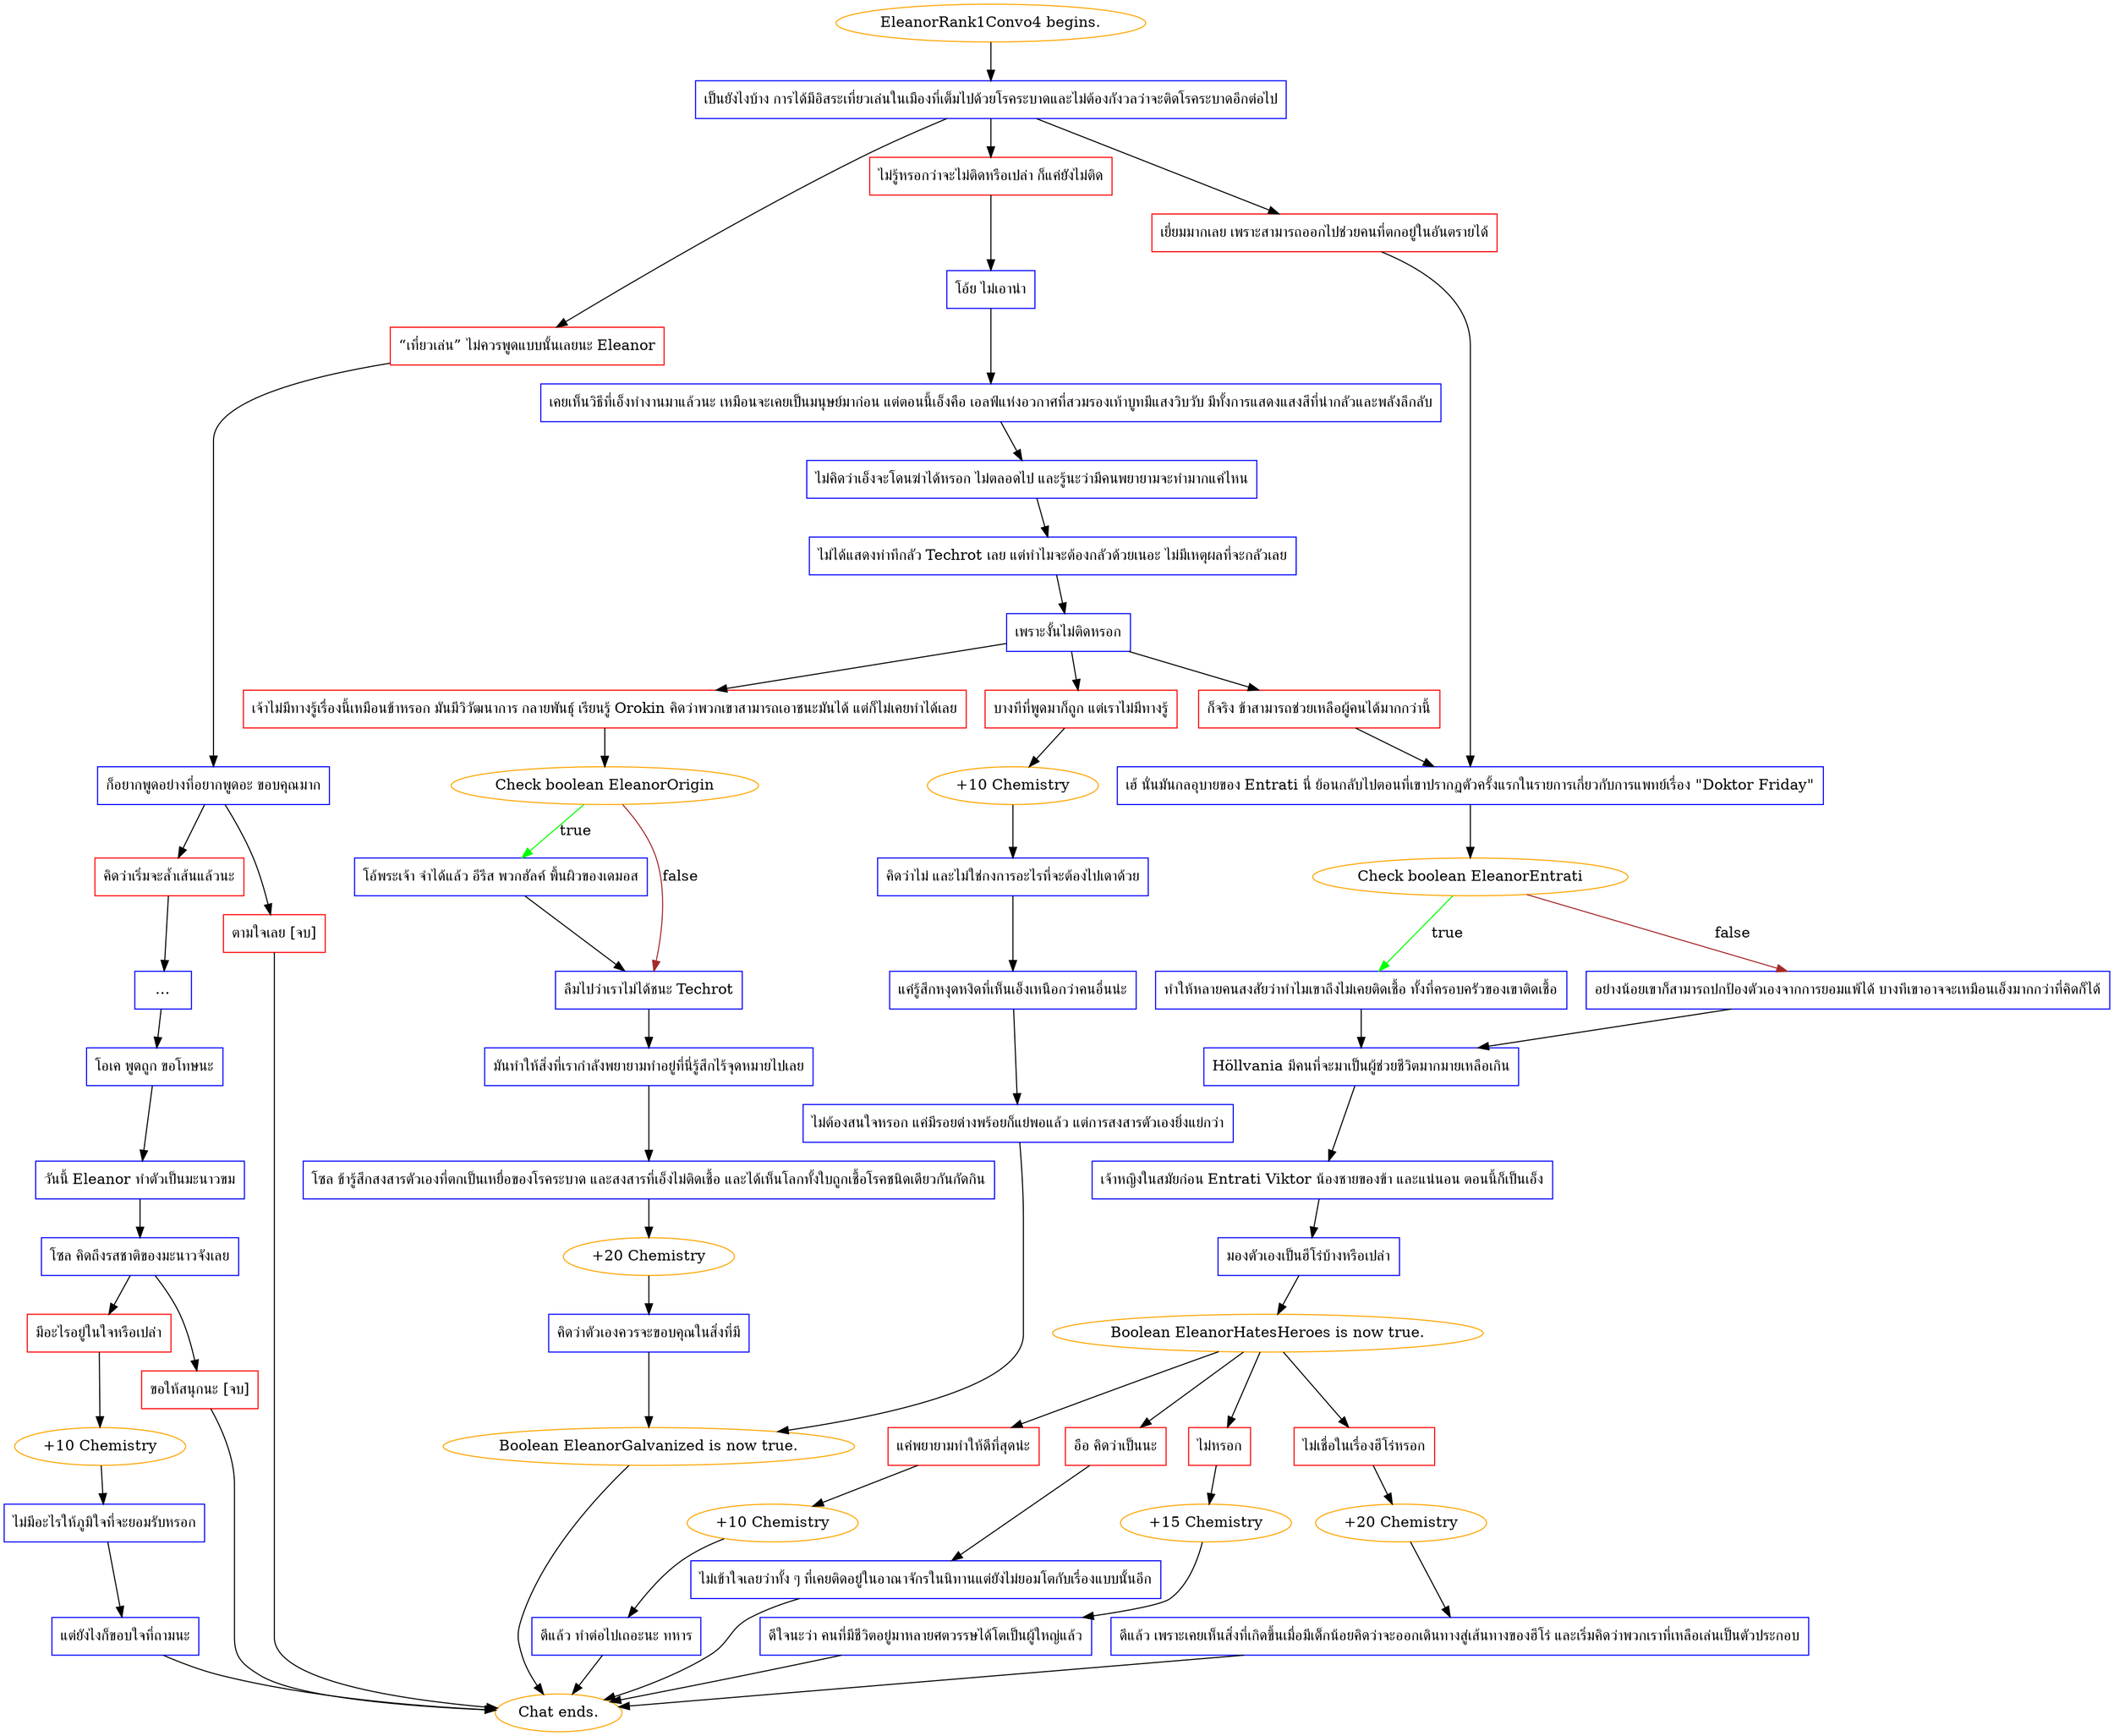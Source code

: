 digraph {
	"EleanorRank1Convo4 begins." [color=orange];
		"EleanorRank1Convo4 begins." -> j4214060887;
	j4214060887 [label="เป็นยังไงบ้าง การได้มีอิสระเที่ยวเล่นในเมืองที่เต็มไปด้วยโรคระบาดและไม่ต้องกังวลว่าจะติดโรคระบาดอีกต่อไป",shape=box,color=blue];
		j4214060887 -> j2943804575;
		j4214060887 -> j148487719;
		j4214060887 -> j629204980;
	j2943804575 [label="“เที่ยวเล่น” ไม่ควรพูดแบบนั้นเลยนะ Eleanor",shape=box,color=red];
		j2943804575 -> j636588135;
	j148487719 [label="ไม่รู้หรอกว่าจะไม่ติดหรือเปล่า ก็แค่ยังไม่ติด",shape=box,color=red];
		j148487719 -> j3897974159;
	j629204980 [label="เยี่ยมมากเลย เพราะสามารถออกไปช่วยคนที่ตกอยู่ในอันตรายได้",shape=box,color=red];
		j629204980 -> j3672939102;
	j636588135 [label="ก็อยากพูดอย่างที่อยากพูดอะ ขอบคุณมาก",shape=box,color=blue];
		j636588135 -> j838932133;
		j636588135 -> j1260224778;
	j3897974159 [label="โอ้ย ไม่เอาน่า",shape=box,color=blue];
		j3897974159 -> j560453295;
	j3672939102 [label="เฮ้ นั่นมันกลอุบายของ Entrati นี่ ย้อนกลับไปตอนที่เขาปรากฏตัวครั้งแรกในรายการเกี่ยวกับการแพทย์เรื่อง \"Doktor Friday\"",shape=box,color=blue];
		j3672939102 -> j1926239255;
	j838932133 [label="คิดว่าเริ่มจะล้ำเส้นแล้วนะ",shape=box,color=red];
		j838932133 -> j108747235;
	j1260224778 [label="ตามใจเลย [จบ]",shape=box,color=red];
		j1260224778 -> "Chat ends.";
	j560453295 [label="เคยเห็นวิธีที่เอ็งทำงานมาแล้วนะ เหมือนจะเคยเป็นมนุษย์มาก่อน แต่ตอนนี้เอ็งคือ เอลฟ์แห่งอวกาศที่สวมรองเท้าบูทมีแสงวิบวับ มีทั้งการแสดงแสงสีที่น่ากลัวและพลังลึกลับ",shape=box,color=blue];
		j560453295 -> j3931755429;
	j1926239255 [label="Check boolean EleanorEntrati",color=orange];
		j1926239255 -> j3591525236 [label=true,color=green];
		j1926239255 -> j2185188665 [label=false,color=brown];
	j108747235 [label="…",shape=box,color=blue];
		j108747235 -> j3753380106;
	"Chat ends." [color=orange];
	j3931755429 [label="ไม่คิดว่าเอ็งจะโดนฆ่าได้หรอก ไม่ตลอดไป และรู้นะว่ามีคนพยายามจะทำมากแค่ไหน",shape=box,color=blue];
		j3931755429 -> j2802845323;
	j3591525236 [label="ทำให้หลายคนสงสัยว่าทำไมเขาถึงไม่เคยติดเชื้อ ทั้งที่ครอบครัวของเขาติดเชื้อ",shape=box,color=blue];
		j3591525236 -> j3258095522;
	j2185188665 [label="อย่างน้อยเขาก็สามารถปกป้องตัวเองจากการยอมแพ้ได้ บางทีเขาอาจจะเหมือนเอ็งมากกว่าที่คิดก็ได้",shape=box,color=blue];
		j2185188665 -> j3258095522;
	j3753380106 [label="โอเค พูดถูก ขอโทษนะ",shape=box,color=blue];
		j3753380106 -> j3265609724;
	j2802845323 [label="ไม่ได้แสดงท่าทีกลัว Techrot เลย แต่ทำไมจะต้องกลัวด้วยเนอะ ไม่มีเหตุผลที่จะกลัวเลย",shape=box,color=blue];
		j2802845323 -> j3583696922;
	j3258095522 [label="Höllvania มีคนที่จะมาเป็นผู้ช่วยชีวิตมากมายเหลือเกิน",shape=box,color=blue];
		j3258095522 -> j464541080;
	j3265609724 [label="วันนี้ Eleanor ทำตัวเป็นมะนาวขม",shape=box,color=blue];
		j3265609724 -> j2543802706;
	j3583696922 [label="เพราะงั้นไม่ติดหรอก",shape=box,color=blue];
		j3583696922 -> j3299591030;
		j3583696922 -> j3238709290;
		j3583696922 -> j4246588669;
	j464541080 [label="เจ้าหญิงในสมัยก่อน Entrati Viktor น้องชายของข้า และแน่นอน ตอนนี้ก็เป็นเอ็ง",shape=box,color=blue];
		j464541080 -> j3981850489;
	j2543802706 [label="โซล คิดถึงรสชาติของมะนาวจังเลย",shape=box,color=blue];
		j2543802706 -> j3320102532;
		j2543802706 -> j1155085194;
	j3299591030 [label="เจ้าไม่มีทางรู้เรื่องนี้เหมือนข้าหรอก มันมีวิวัฒนาการ กลายพันธุ์ เรียนรู้ Orokin คิดว่าพวกเขาสามารถเอาชนะมันได้ แต่ก็ไม่เคยทำได้เลย",shape=box,color=red];
		j3299591030 -> j456008439;
	j3238709290 [label="บางทีที่พูดมาก็ถูก แต่เราไม่มีทางรู้",shape=box,color=red];
		j3238709290 -> j2975096369;
	j4246588669 [label="ก็จริง ข้าสามารถช่วยเหลือผู้คนได้มากกว่านี้",shape=box,color=red];
		j4246588669 -> j3672939102;
	j3981850489 [label="มองตัวเองเป็นฮีโร่บ้างหรือเปล่า",shape=box,color=blue];
		j3981850489 -> j1421556286;
	j3320102532 [label="มีอะไรอยู่ในใจหรือเปล่า",shape=box,color=red];
		j3320102532 -> j4137665706;
	j1155085194 [label="ขอให้สนุกนะ [จบ]",shape=box,color=red];
		j1155085194 -> "Chat ends.";
	j456008439 [label="Check boolean EleanorOrigin",color=orange];
		j456008439 -> j1054737061 [label=true,color=green];
		j456008439 -> j1007524684 [label=false,color=brown];
	j2975096369 [label="+10 Chemistry",color=orange];
		j2975096369 -> j2632625300;
	j1421556286 [label="Boolean EleanorHatesHeroes is now true.",color=orange];
		j1421556286 -> j2094639156;
		j1421556286 -> j1942922773;
		j1421556286 -> j1432795107;
		j1421556286 -> j3046560963;
	j4137665706 [label="+10 Chemistry",color=orange];
		j4137665706 -> j195456895;
	j1054737061 [label="โอ้พระเจ้า จำได้แล้ว อีรีส พวกฮัลค์ พื้นผิวของเดมอส",shape=box,color=blue];
		j1054737061 -> j1007524684;
	j1007524684 [label="ลืมไปว่าเราไม่ได้ชนะ Techrot",shape=box,color=blue];
		j1007524684 -> j915634849;
	j2632625300 [label="คิดว่าไม่ และไม่ใช่กงการอะไรที่จะต้องไปเดาด้วย",shape=box,color=blue];
		j2632625300 -> j1391999556;
	j2094639156 [label="แค่พยายามทำให้ดีที่สุดน่ะ",shape=box,color=red];
		j2094639156 -> j2243802790;
	j1942922773 [label="อือ คิดว่าเป็นนะ",shape=box,color=red];
		j1942922773 -> j700608481;
	j1432795107 [label="ไม่หรอก",shape=box,color=red];
		j1432795107 -> j3895473406;
	j3046560963 [label="ไม่เชื่อในเรื่องฮีโร่หรอก",shape=box,color=red];
		j3046560963 -> j3212246060;
	j195456895 [label="ไม่มีอะไรให้ภูมิใจที่จะยอมรับหรอก",shape=box,color=blue];
		j195456895 -> j3368755148;
	j915634849 [label="มันทำให้สิ่งที่เรากำลังพยายามทำอยู่ที่นี่รู้สึกไร้จุดหมายไปเลย",shape=box,color=blue];
		j915634849 -> j3045217108;
	j1391999556 [label="แค่รู้สึกหงุดหงิดที่เห็นเอ็งเหนือกว่าคนอื่นน่ะ",shape=box,color=blue];
		j1391999556 -> j3031048070;
	j2243802790 [label="+10 Chemistry",color=orange];
		j2243802790 -> j3105632456;
	j700608481 [label="ไม่เข้าใจเลยว่าทั้ง ๆ ที่เคยติดอยู่ในอาณาจักรในนิทานแต่ยังไม่ยอมโตกับเรื่องแบบนั้นอีก",shape=box,color=blue];
		j700608481 -> "Chat ends.";
	j3895473406 [label="+15 Chemistry",color=orange];
		j3895473406 -> j3114796978;
	j3212246060 [label="+20 Chemistry",color=orange];
		j3212246060 -> j3924483265;
	j3368755148 [label="แต่ยังไงก็ขอบใจที่ถามนะ",shape=box,color=blue];
		j3368755148 -> "Chat ends.";
	j3045217108 [label="โซล ข้ารู้สึกสงสารตัวเองที่ตกเป็นเหยื่อของโรคระบาด และสงสารที่เอ็งไม่ติดเชื้อ และได้เห็นโลกทั้งใบถูกเชื้อโรคชนิดเดียวกันกัดกิน",shape=box,color=blue];
		j3045217108 -> j2129068422;
	j3031048070 [label="ไม่ต้องสนใจหรอก แค่มีรอยด่างพร้อยก็แย่พอแล้ว แต่การสงสารตัวเองยิ่งแย่กว่า",shape=box,color=blue];
		j3031048070 -> j862889717;
	j3105632456 [label="ดีแล้ว ทำต่อไปเถอะนะ ทหาร",shape=box,color=blue];
		j3105632456 -> "Chat ends.";
	j3114796978 [label="ดีใจนะว่า คนที่มีชีวิตอยู่มาหลายศตวรรษได้โตเป็นผู้ใหญ่แล้ว",shape=box,color=blue];
		j3114796978 -> "Chat ends.";
	j3924483265 [label="ดีแล้ว เพราะเคยเห็นสิ่งที่เกิดขึ้นเมื่อมีเด็กน้อยคิดว่าจะออกเดินทางสู่เส้นทางของฮีโร่ และเริ่มคิดว่าพวกเราที่เหลือเล่นเป็นตัวประกอบ",shape=box,color=blue];
		j3924483265 -> "Chat ends.";
	j2129068422 [label="+20 Chemistry",color=orange];
		j2129068422 -> j2384957058;
	j862889717 [label="Boolean EleanorGalvanized is now true.",color=orange];
		j862889717 -> "Chat ends.";
	j2384957058 [label="คิดว่าตัวเองควรจะขอบคุณในสิ่งที่มี",shape=box,color=blue];
		j2384957058 -> j862889717;
}